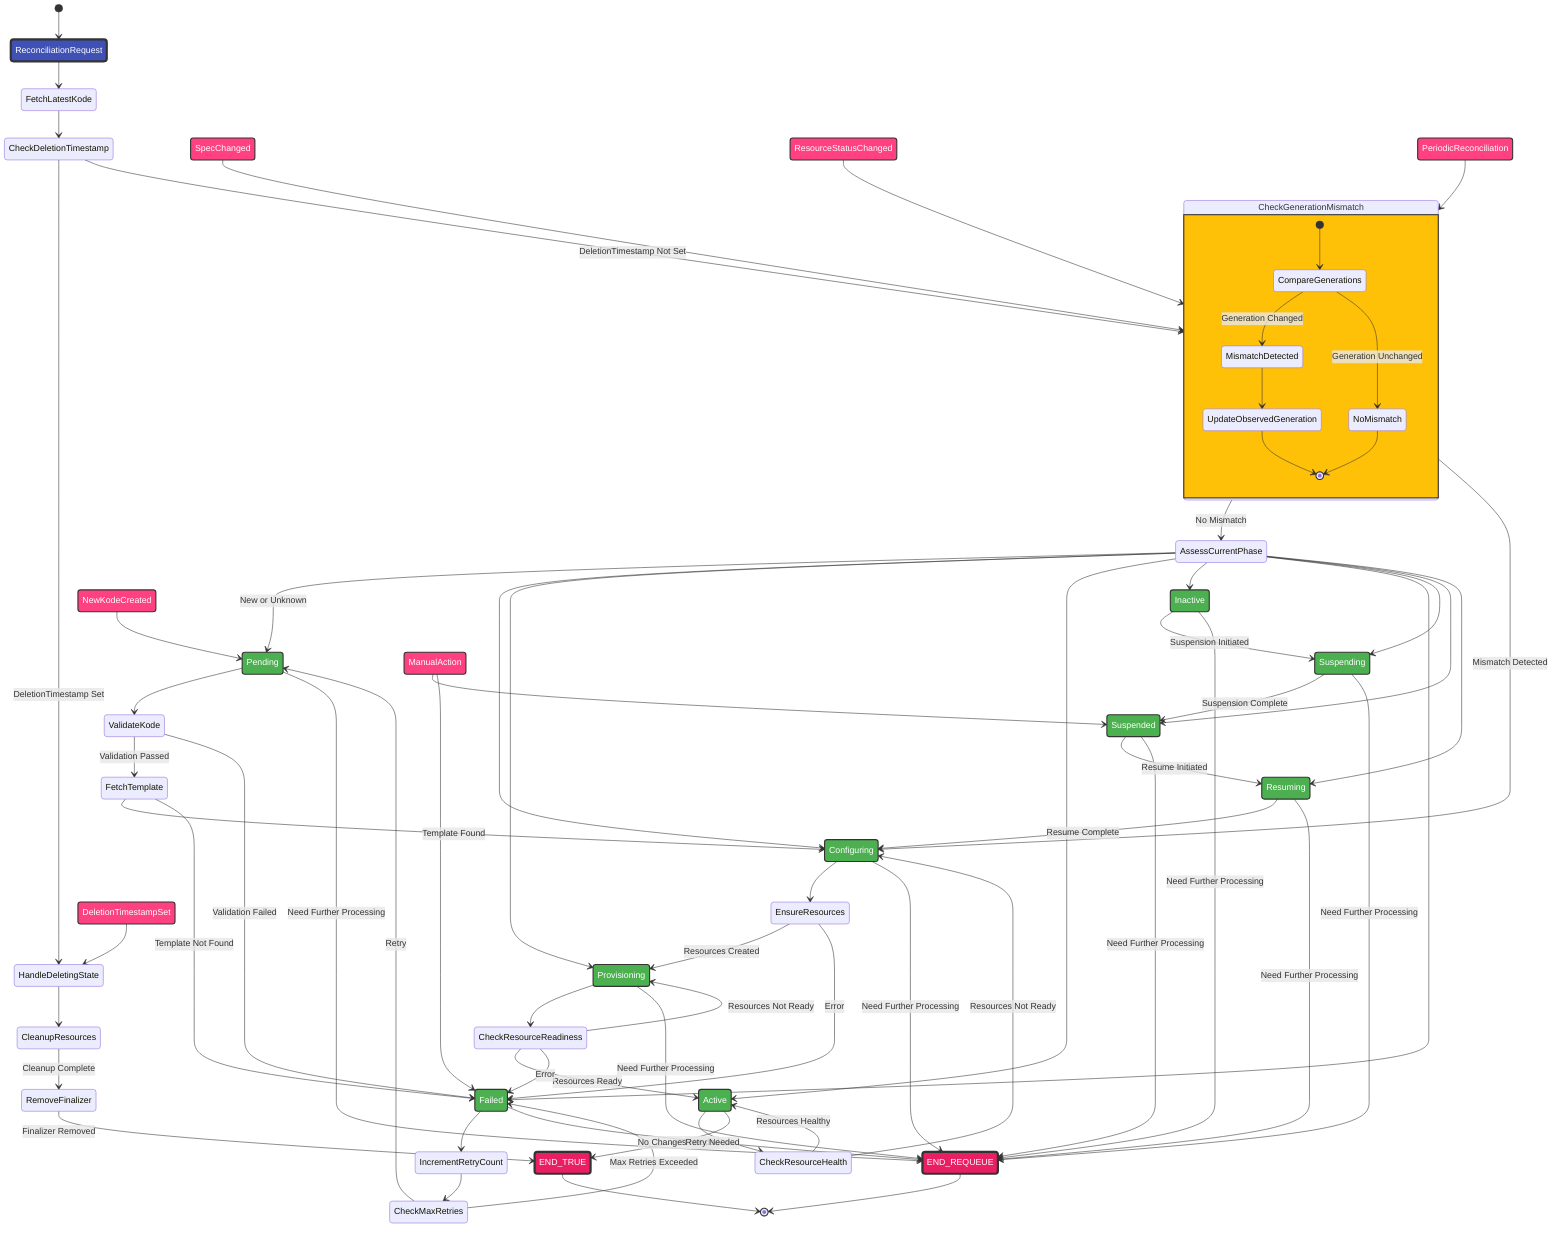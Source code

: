 stateDiagram-v2
    [*] --> ReconciliationRequest
    ReconciliationRequest --> FetchLatestKode
    FetchLatestKode --> CheckDeletionTimestamp
    CheckDeletionTimestamp --> HandleDeletingState: DeletionTimestamp Set
    CheckDeletionTimestamp --> CheckGenerationMismatch: DeletionTimestamp Not Set
    CheckGenerationMismatch --> AssessCurrentPhase: No Mismatch
    CheckGenerationMismatch --> Configuring: Mismatch Detected
    AssessCurrentPhase --> Pending: New or Unknown
    AssessCurrentPhase --> Configuring
    AssessCurrentPhase --> Provisioning
    AssessCurrentPhase --> Active
    AssessCurrentPhase --> Inactive
    AssessCurrentPhase --> Failed
    AssessCurrentPhase --> Suspending
    AssessCurrentPhase --> Suspended
    AssessCurrentPhase --> Resuming
    Pending --> ValidateKode
    ValidateKode --> FetchTemplate: Validation Passed
    ValidateKode --> Failed: Validation Failed
    FetchTemplate --> Configuring: Template Found
    FetchTemplate --> Failed: Template Not Found
    Configuring --> EnsureResources
    EnsureResources --> Provisioning: Resources Created
    EnsureResources --> Failed: Error
    Provisioning --> CheckResourceReadiness
    CheckResourceReadiness --> Provisioning: Resources Not Ready
    CheckResourceReadiness --> Active: Resources Ready
    CheckResourceReadiness --> Failed: Error
    Active --> CheckResourceHealth
    CheckResourceHealth --> Configuring: Resources Not Ready
    CheckResourceHealth --> Active: Resources Healthy
    Inactive --> Suspending: Suspension Initiated
    Suspending --> Suspended: Suspension Complete
    Suspended --> Resuming: Resume Initiated
    Resuming --> Configuring: Resume Complete
    Failed --> IncrementRetryCount
    IncrementRetryCount --> CheckMaxRetries
    CheckMaxRetries --> Pending: Retry
    CheckMaxRetries --> Failed: Max Retries Exceeded
    HandleDeletingState --> CleanupResources
    CleanupResources --> RemoveFinalizer: Cleanup Complete
    RemoveFinalizer --> END_TRUE: Finalizer Removed

    state CheckGenerationMismatch {
        [*] --> CompareGenerations
        CompareGenerations --> MismatchDetected: Generation Changed
        CompareGenerations --> NoMismatch: Generation Unchanged
        MismatchDetected --> UpdateObservedGeneration
        UpdateObservedGeneration --> [*]
        NoMismatch --> [*]
    }

    NewKodeCreated --> Pending
    SpecChanged --> CheckGenerationMismatch
    ResourceStatusChanged --> CheckGenerationMismatch
    PeriodicReconciliation --> CheckGenerationMismatch
    ManualAction --> Suspended
    ManualAction --> Failed
    DeletionTimestampSet --> HandleDeletingState

    Pending --> END_REQUEUE: Need Further Processing
    Configuring --> END_REQUEUE: Need Further Processing
    Provisioning --> END_REQUEUE: Need Further Processing
    Active --> END_TRUE: No Changes Needed
    Inactive --> END_REQUEUE: Need Further Processing
    Failed --> END_REQUEUE: Retry Needed
    Suspending --> END_REQUEUE: Need Further Processing
    Suspended --> END_REQUEUE: Need Further Processing
    Resuming --> END_REQUEUE: Need Further Processing

    END_TRUE --> [*]
    END_REQUEUE --> [*]

    classDef state fill:#4CAF50,stroke:#333,stroke-width:2px,color:#fff;
    classDef special fill:#FFC107,stroke:#333,stroke-width:2px,color:#333;
    classDef reconcileOrigin fill:#FF4081,stroke:#333,stroke-width:2px,color:#fff;
    classDef initialState fill:#3F51B5,stroke:#333,stroke-width:4px,color:#fff;
    classDef endState fill:#E91E63,stroke:#333,stroke-width:4px,color:#fff;

    class Pending,Configuring,Provisioning,Active,Inactive,Failed,Suspending,Suspended,Resuming state
    class CheckGenerationMismatch special
    class NewKodeCreated,SpecChanged,ResourceStatusChanged,PeriodicReconciliation,ManualAction,DeletionTimestampSet reconcileOrigin
    class ReconciliationRequest initialState
    class END_TRUE,END_REQUEUE endState